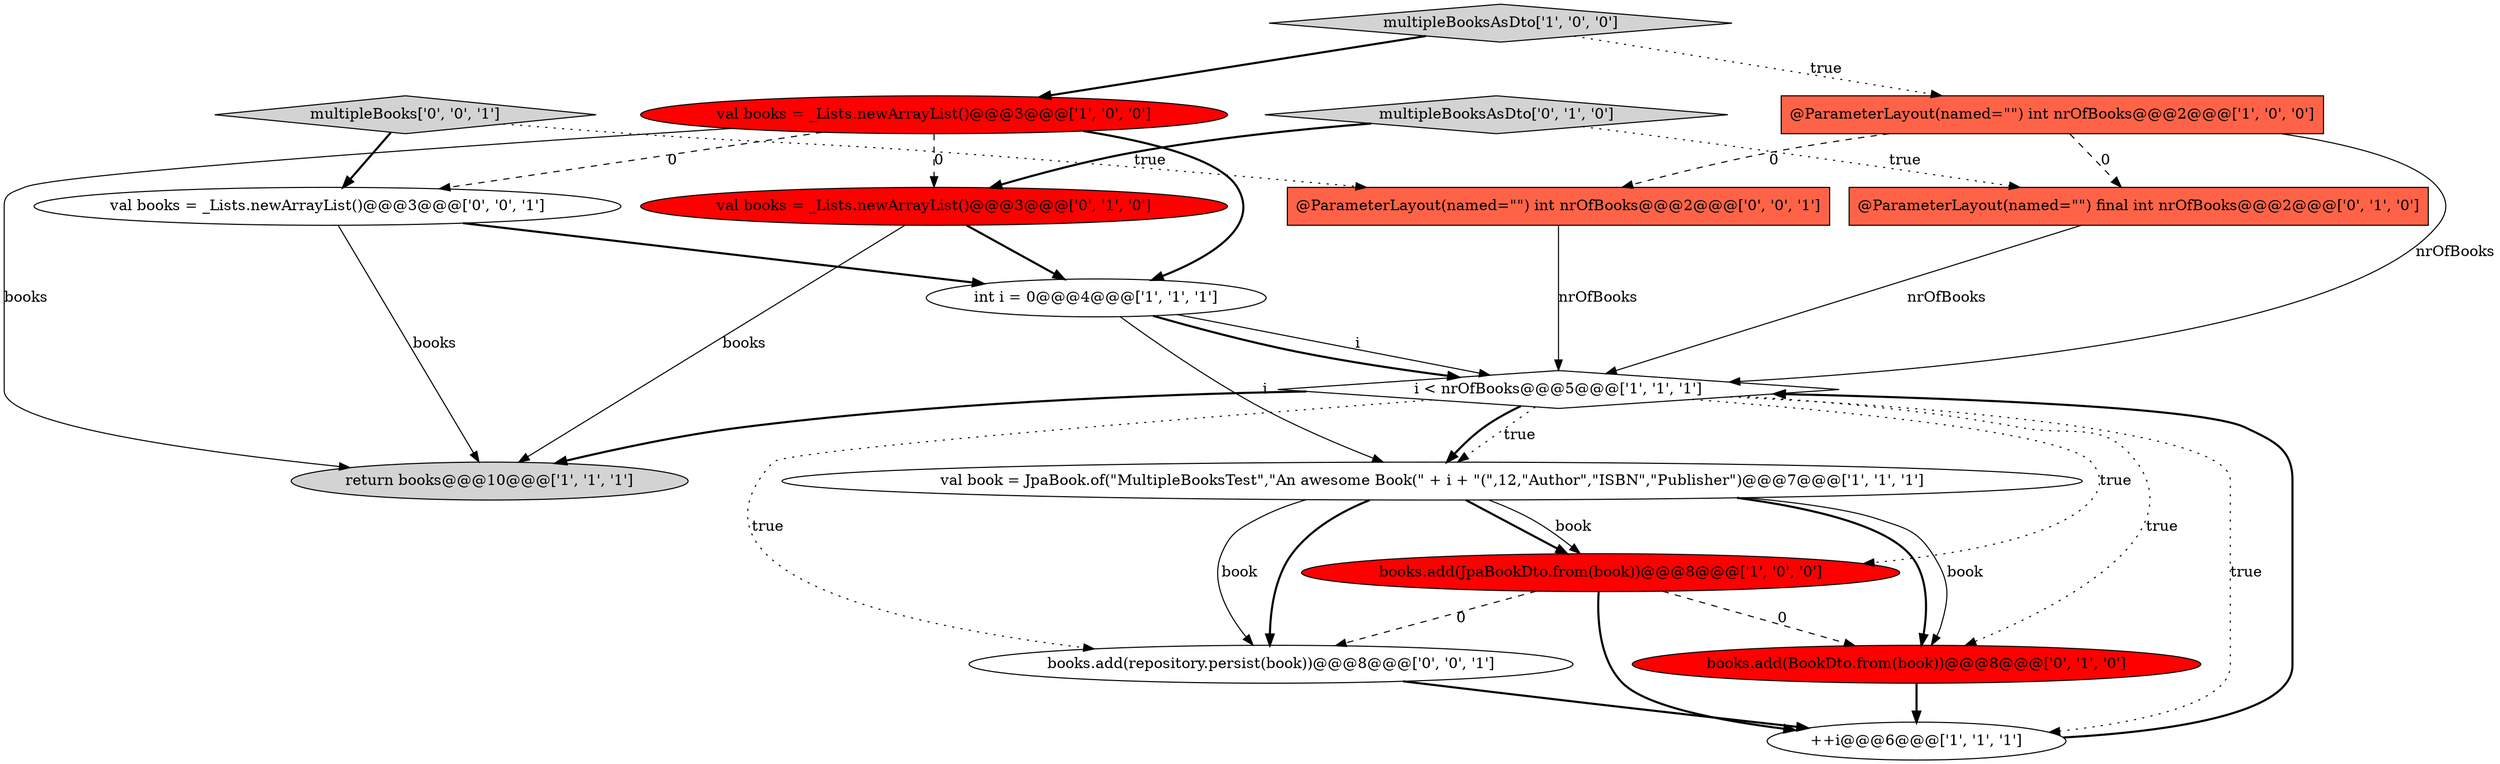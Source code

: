 digraph {
3 [style = filled, label = "@ParameterLayout(named=\"\") int nrOfBooks@@@2@@@['1', '0', '0']", fillcolor = tomato, shape = box image = "AAA1AAABBB1BBB"];
4 [style = filled, label = "int i = 0@@@4@@@['1', '1', '1']", fillcolor = white, shape = ellipse image = "AAA0AAABBB1BBB"];
9 [style = filled, label = "@ParameterLayout(named=\"\") final int nrOfBooks@@@2@@@['0', '1', '0']", fillcolor = tomato, shape = box image = "AAA1AAABBB2BBB"];
10 [style = filled, label = "books.add(BookDto.from(book))@@@8@@@['0', '1', '0']", fillcolor = red, shape = ellipse image = "AAA1AAABBB2BBB"];
6 [style = filled, label = "multipleBooksAsDto['1', '0', '0']", fillcolor = lightgray, shape = diamond image = "AAA0AAABBB1BBB"];
15 [style = filled, label = "books.add(repository.persist(book))@@@8@@@['0', '0', '1']", fillcolor = white, shape = ellipse image = "AAA0AAABBB3BBB"];
0 [style = filled, label = "return books@@@10@@@['1', '1', '1']", fillcolor = lightgray, shape = ellipse image = "AAA0AAABBB1BBB"];
11 [style = filled, label = "multipleBooksAsDto['0', '1', '0']", fillcolor = lightgray, shape = diamond image = "AAA0AAABBB2BBB"];
13 [style = filled, label = "val books = _Lists.newArrayList()@@@3@@@['0', '0', '1']", fillcolor = white, shape = ellipse image = "AAA0AAABBB3BBB"];
2 [style = filled, label = "books.add(JpaBookDto.from(book))@@@8@@@['1', '0', '0']", fillcolor = red, shape = ellipse image = "AAA1AAABBB1BBB"];
8 [style = filled, label = "val books = _Lists.newArrayList()@@@3@@@['1', '0', '0']", fillcolor = red, shape = ellipse image = "AAA1AAABBB1BBB"];
14 [style = filled, label = "@ParameterLayout(named=\"\") int nrOfBooks@@@2@@@['0', '0', '1']", fillcolor = tomato, shape = box image = "AAA0AAABBB3BBB"];
1 [style = filled, label = "++i@@@6@@@['1', '1', '1']", fillcolor = white, shape = ellipse image = "AAA0AAABBB1BBB"];
5 [style = filled, label = "val book = JpaBook.of(\"MultipleBooksTest\",\"An awesome Book(\" + i + \"(\",12,\"Author\",\"ISBN\",\"Publisher\")@@@7@@@['1', '1', '1']", fillcolor = white, shape = ellipse image = "AAA0AAABBB1BBB"];
7 [style = filled, label = "i < nrOfBooks@@@5@@@['1', '1', '1']", fillcolor = white, shape = diamond image = "AAA0AAABBB1BBB"];
12 [style = filled, label = "val books = _Lists.newArrayList()@@@3@@@['0', '1', '0']", fillcolor = red, shape = ellipse image = "AAA1AAABBB2BBB"];
16 [style = filled, label = "multipleBooks['0', '0', '1']", fillcolor = lightgray, shape = diamond image = "AAA0AAABBB3BBB"];
4->7 [style = solid, label="i"];
5->10 [style = bold, label=""];
7->2 [style = dotted, label="true"];
9->7 [style = solid, label="nrOfBooks"];
8->0 [style = solid, label="books"];
16->13 [style = bold, label=""];
7->10 [style = dotted, label="true"];
5->15 [style = solid, label="book"];
2->1 [style = bold, label=""];
5->15 [style = bold, label=""];
3->7 [style = solid, label="nrOfBooks"];
8->12 [style = dashed, label="0"];
11->9 [style = dotted, label="true"];
7->0 [style = bold, label=""];
11->12 [style = bold, label=""];
4->5 [style = solid, label="i"];
13->0 [style = solid, label="books"];
1->7 [style = bold, label=""];
7->15 [style = dotted, label="true"];
4->7 [style = bold, label=""];
2->10 [style = dashed, label="0"];
8->13 [style = dashed, label="0"];
7->5 [style = dotted, label="true"];
2->15 [style = dashed, label="0"];
12->0 [style = solid, label="books"];
7->5 [style = bold, label=""];
5->2 [style = bold, label=""];
12->4 [style = bold, label=""];
3->9 [style = dashed, label="0"];
15->1 [style = bold, label=""];
5->2 [style = solid, label="book"];
6->8 [style = bold, label=""];
16->14 [style = dotted, label="true"];
8->4 [style = bold, label=""];
3->14 [style = dashed, label="0"];
6->3 [style = dotted, label="true"];
7->1 [style = dotted, label="true"];
10->1 [style = bold, label=""];
14->7 [style = solid, label="nrOfBooks"];
13->4 [style = bold, label=""];
5->10 [style = solid, label="book"];
}
